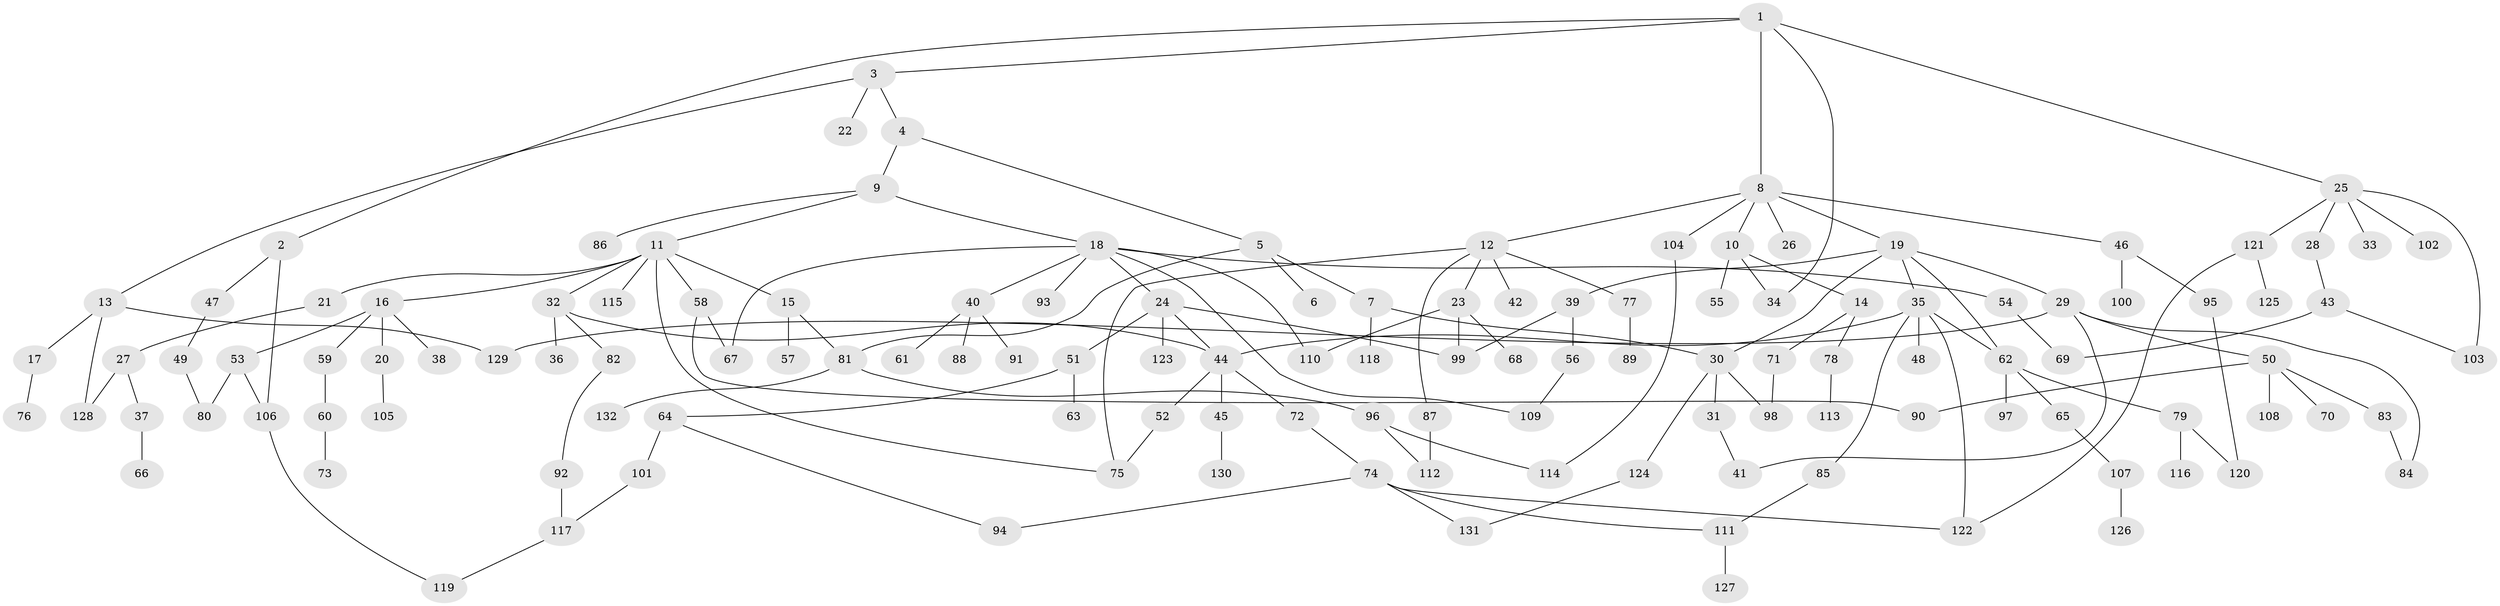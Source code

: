 // Generated by graph-tools (version 1.1) at 2025/41/03/09/25 04:41:30]
// undirected, 132 vertices, 164 edges
graph export_dot {
graph [start="1"]
  node [color=gray90,style=filled];
  1;
  2;
  3;
  4;
  5;
  6;
  7;
  8;
  9;
  10;
  11;
  12;
  13;
  14;
  15;
  16;
  17;
  18;
  19;
  20;
  21;
  22;
  23;
  24;
  25;
  26;
  27;
  28;
  29;
  30;
  31;
  32;
  33;
  34;
  35;
  36;
  37;
  38;
  39;
  40;
  41;
  42;
  43;
  44;
  45;
  46;
  47;
  48;
  49;
  50;
  51;
  52;
  53;
  54;
  55;
  56;
  57;
  58;
  59;
  60;
  61;
  62;
  63;
  64;
  65;
  66;
  67;
  68;
  69;
  70;
  71;
  72;
  73;
  74;
  75;
  76;
  77;
  78;
  79;
  80;
  81;
  82;
  83;
  84;
  85;
  86;
  87;
  88;
  89;
  90;
  91;
  92;
  93;
  94;
  95;
  96;
  97;
  98;
  99;
  100;
  101;
  102;
  103;
  104;
  105;
  106;
  107;
  108;
  109;
  110;
  111;
  112;
  113;
  114;
  115;
  116;
  117;
  118;
  119;
  120;
  121;
  122;
  123;
  124;
  125;
  126;
  127;
  128;
  129;
  130;
  131;
  132;
  1 -- 2;
  1 -- 3;
  1 -- 8;
  1 -- 25;
  1 -- 34;
  2 -- 47;
  2 -- 106;
  3 -- 4;
  3 -- 13;
  3 -- 22;
  4 -- 5;
  4 -- 9;
  5 -- 6;
  5 -- 7;
  5 -- 81;
  7 -- 118;
  7 -- 30;
  8 -- 10;
  8 -- 12;
  8 -- 19;
  8 -- 26;
  8 -- 46;
  8 -- 104;
  9 -- 11;
  9 -- 18;
  9 -- 86;
  10 -- 14;
  10 -- 55;
  10 -- 34;
  11 -- 15;
  11 -- 16;
  11 -- 21;
  11 -- 32;
  11 -- 58;
  11 -- 75;
  11 -- 115;
  12 -- 23;
  12 -- 42;
  12 -- 77;
  12 -- 87;
  12 -- 75;
  13 -- 17;
  13 -- 128;
  13 -- 129;
  14 -- 71;
  14 -- 78;
  15 -- 57;
  15 -- 81;
  16 -- 20;
  16 -- 38;
  16 -- 53;
  16 -- 59;
  17 -- 76;
  18 -- 24;
  18 -- 40;
  18 -- 54;
  18 -- 93;
  18 -- 110;
  18 -- 67;
  18 -- 109;
  19 -- 29;
  19 -- 30;
  19 -- 35;
  19 -- 39;
  19 -- 62;
  20 -- 105;
  21 -- 27;
  23 -- 68;
  23 -- 99;
  23 -- 110;
  24 -- 51;
  24 -- 123;
  24 -- 44;
  24 -- 99;
  25 -- 28;
  25 -- 33;
  25 -- 102;
  25 -- 121;
  25 -- 103;
  27 -- 37;
  27 -- 128;
  28 -- 43;
  29 -- 50;
  29 -- 129;
  29 -- 84;
  29 -- 41;
  30 -- 31;
  30 -- 98;
  30 -- 124;
  31 -- 41;
  32 -- 36;
  32 -- 44;
  32 -- 82;
  35 -- 48;
  35 -- 62;
  35 -- 85;
  35 -- 122;
  35 -- 44;
  37 -- 66;
  39 -- 56;
  39 -- 99;
  40 -- 61;
  40 -- 88;
  40 -- 91;
  43 -- 69;
  43 -- 103;
  44 -- 45;
  44 -- 52;
  44 -- 72;
  45 -- 130;
  46 -- 95;
  46 -- 100;
  47 -- 49;
  49 -- 80;
  50 -- 70;
  50 -- 83;
  50 -- 90;
  50 -- 108;
  51 -- 63;
  51 -- 64;
  52 -- 75;
  53 -- 106;
  53 -- 80;
  54 -- 69;
  56 -- 109;
  58 -- 67;
  58 -- 90;
  59 -- 60;
  60 -- 73;
  62 -- 65;
  62 -- 79;
  62 -- 97;
  64 -- 94;
  64 -- 101;
  65 -- 107;
  71 -- 98;
  72 -- 74;
  74 -- 122;
  74 -- 111;
  74 -- 94;
  74 -- 131;
  77 -- 89;
  78 -- 113;
  79 -- 116;
  79 -- 120;
  81 -- 96;
  81 -- 132;
  82 -- 92;
  83 -- 84;
  85 -- 111;
  87 -- 112;
  92 -- 117;
  95 -- 120;
  96 -- 112;
  96 -- 114;
  101 -- 117;
  104 -- 114;
  106 -- 119;
  107 -- 126;
  111 -- 127;
  117 -- 119;
  121 -- 125;
  121 -- 122;
  124 -- 131;
}
